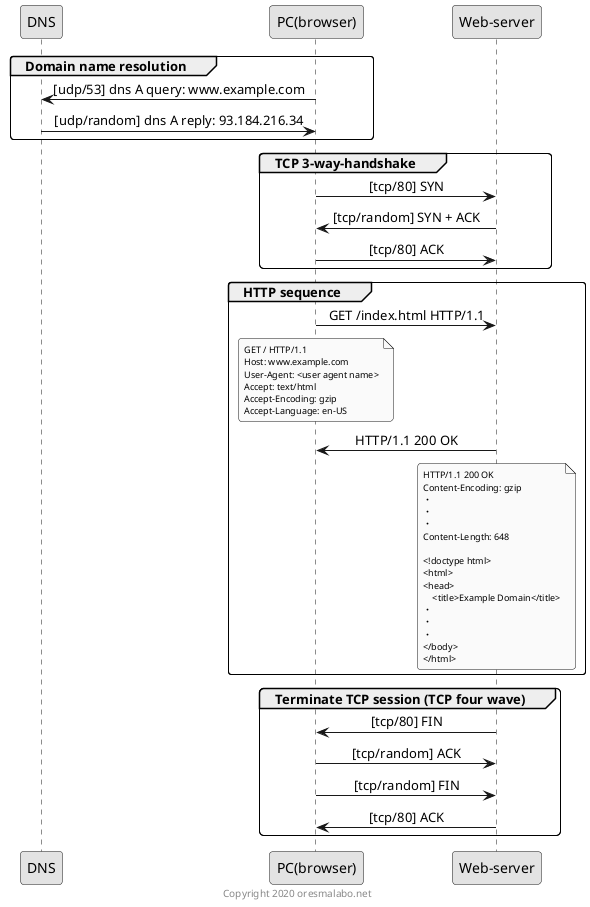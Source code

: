 @startuml
skinparam defaultFontName メイリオ
skinparam monochrome true
skinparam shadowing false
skinparam RoundCorner 7
skinparam SequenceGroupBorderThickness 1
skinparam sequenceMessageAlign center
skinparam sequenceReferenceAlign left
skinparam NoteFontSize 9

participant DNS as dns
participant "PC(browser)" as pc
participant "Web-server" as server

group Domain name resolution
  pc -> dns : [udp/53] dns A query: www.example.com
  dns -> pc : [udp/random] dns A reply: 93.184.216.34
end

group TCP 3-way-handshake
  pc -> server: [tcp/80] SYN
  server -> pc: [tcp/random] SYN + ACK
  pc -> server: [tcp/80] ACK
end

group HTTP sequence
  pc -> server: GET /index.html HTTP/1.1
  note over pc
    GET / HTTP/1.1
    Host: www.example.com
    User-Agent: <user agent name>
    Accept: text/html
    Accept-Encoding: gzip
    Accept-Language: en-US
  end note
  server -> pc: HTTP/1.1 200 OK
  note over server
    HTTP/1.1 200 OK
    Content-Encoding: gzip
    ・
    ・
    ・
    Content-Length: 648
    
    <!doctype html>
    <html>
    <head>
        <title>Example Domain</title>
    ・
    ・
    ・
    </body>
    </html>
  end note
end

group Terminate TCP session (TCP four wave)
  server -> pc: [tcp/80] FIN
  note over server
  end note
  pc -> server: [tcp/random] ACK
  pc -> server: [tcp/random] FIN
  server -> pc: [tcp/80] ACK
end

footer Copyright 2020 oresmalabo.net
@enduml